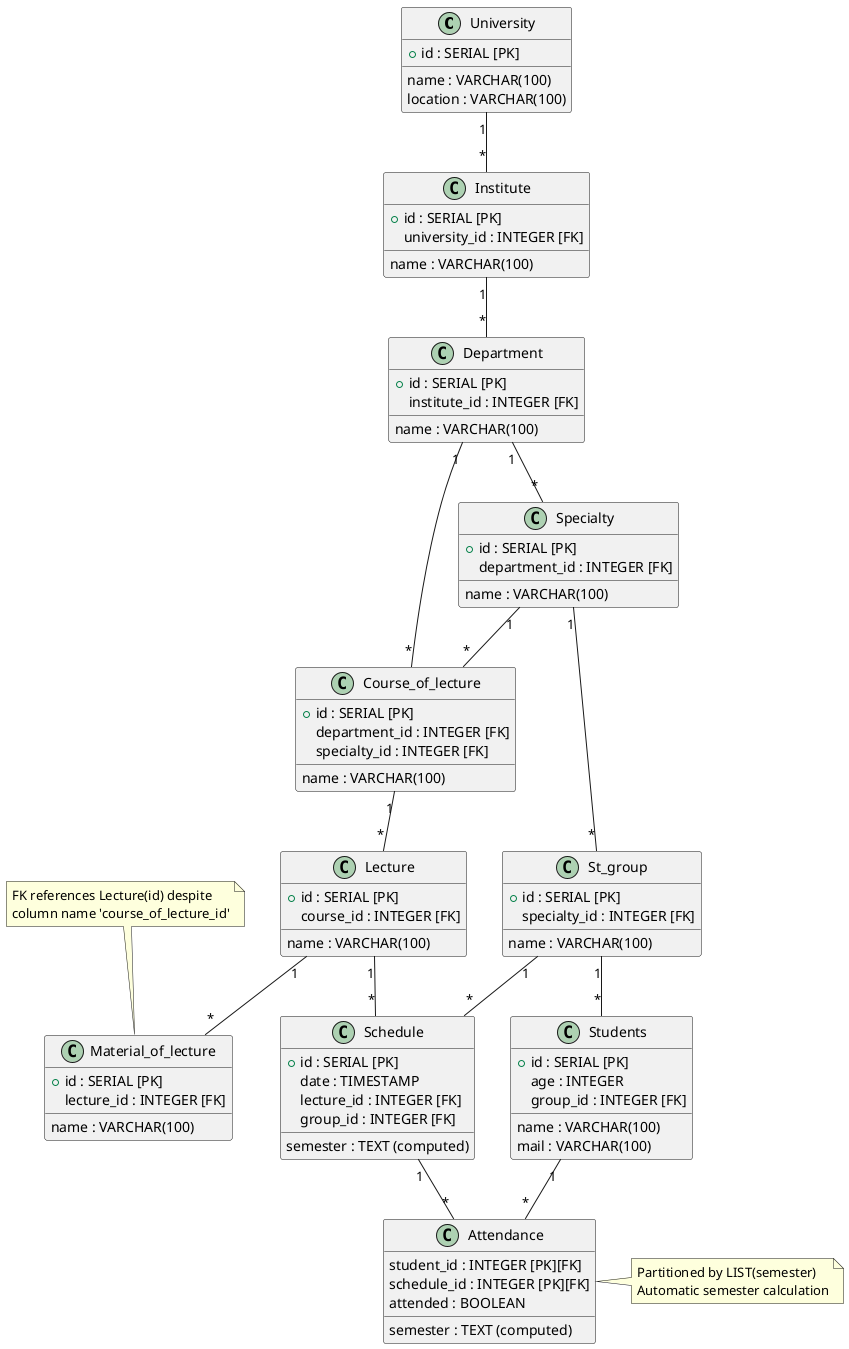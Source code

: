 @startuml
' Entities
class University {
  +id : SERIAL [PK]
  name : VARCHAR(100)
  location : VARCHAR(100)
}

class Institute {
  +id : SERIAL [PK]
  name : VARCHAR(100)
  university_id : INTEGER [FK]
}

class Department {
  +id : SERIAL [PK]
  name : VARCHAR(100)
  institute_id : INTEGER [FK]
}

class Specialty {
  +id : SERIAL [PK]
  name : VARCHAR(100)
  department_id : INTEGER [FK]
}

class St_group {
  +id : SERIAL [PK]
  name : VARCHAR(100)
  specialty_id : INTEGER [FK]
}

class Course_of_lecture {
  +id : SERIAL [PK]
  name : VARCHAR(100)
  department_id : INTEGER [FK]
  specialty_id : INTEGER [FK]
}

class Lecture {
  +id : SERIAL [PK]
  name : VARCHAR(100)
  course_id : INTEGER [FK]
}

class Material_of_lecture {
  +id : SERIAL [PK]
  name : VARCHAR(100)
  lecture_id : INTEGER [FK]
}

class Schedule {
  +id : SERIAL [PK]
  date : TIMESTAMP
  lecture_id : INTEGER [FK]
  group_id : INTEGER [FK]
  semester : TEXT (computed)
}

class Students {
  +id : SERIAL [PK]
  name : VARCHAR(100)
  age : INTEGER
  mail : VARCHAR(100)
  group_id : INTEGER [FK]
}

class Attendance {
  student_id : INTEGER [PK][FK]
  schedule_id : INTEGER [PK][FK]
  attended : BOOLEAN
  semester : TEXT (computed)
}

' Relationships
University "1" -- "*" Institute
Institute "1" -- "*" Department
Department "1" -- "*" Specialty
Specialty "1" -- "*" St_group
Department "1" -- "*" Course_of_lecture
Specialty "1" -- "*" Course_of_lecture
Course_of_lecture "1" -- "*" Lecture
Lecture "1" -- "*" Material_of_lecture
Lecture "1" -- "*" Schedule
St_group "1" -- "*" Schedule
St_group "1" -- "*" Students
Schedule "1" -- "*" Attendance
Students "1" -- "*" Attendance

' Notes
note top of Material_of_lecture 
  FK references Lecture(id) despite
  column name 'course_of_lecture_id'
end note

note right of Attendance 
  Partitioned by LIST(semester)
  Automatic semester calculation
end note
@enduml